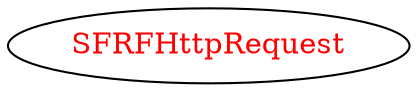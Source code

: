 digraph dependencyGraph {
 concentrate=true;
 ranksep="2.0";
 rankdir="LR"; 
 splines="ortho";
"SFRFHttpRequest" [fontcolor="red"];
}